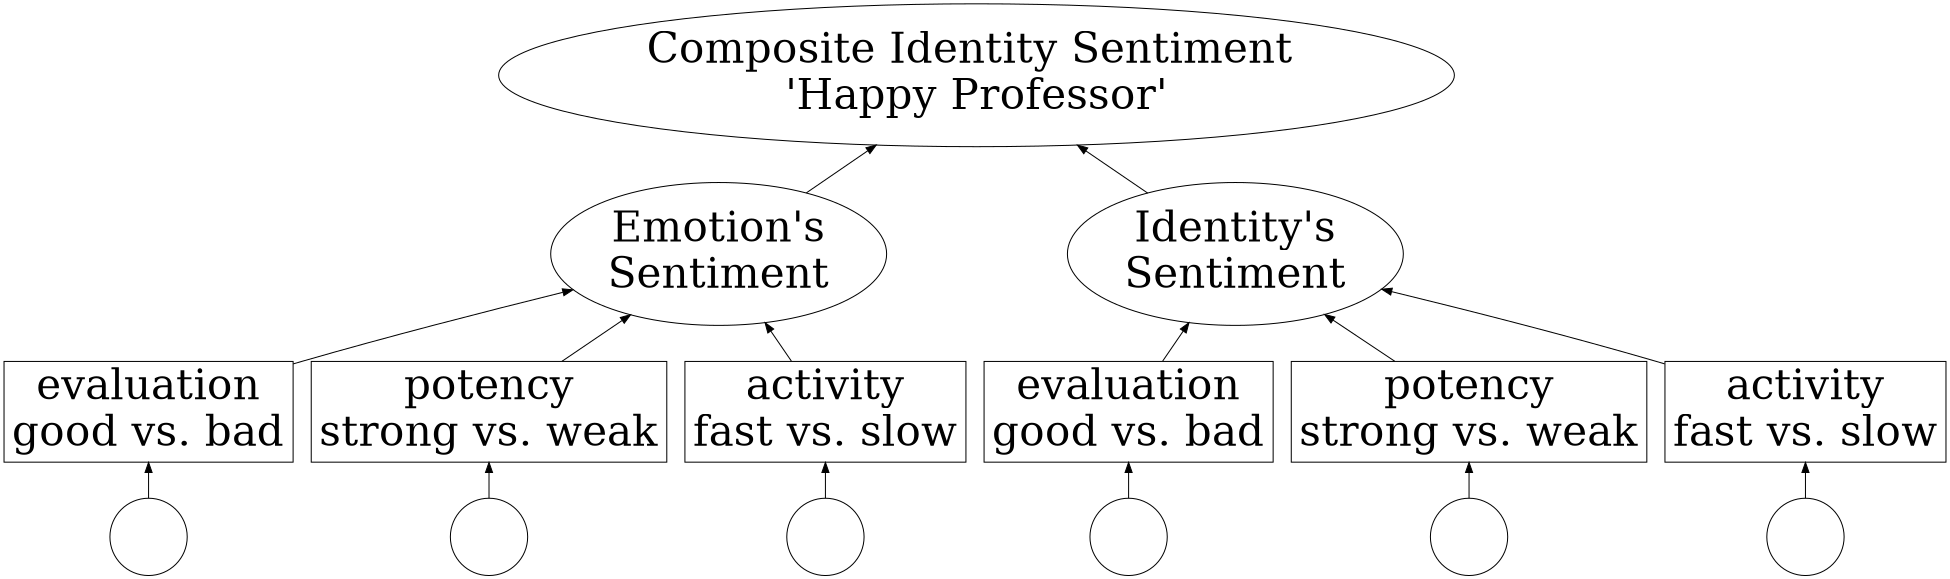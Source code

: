 /*Jonathan H. Morgan*/
/*Emotion Equations (Mofifier Equations)*/
/*3 July 2019*/

digraph ISRE_5 {
    /*Graph Properties*/
    dpi = 350;
    size = "13,17";
    pencolor = black;
    rankdir = BT;

    /*Defining Objects*/

    Composite [label = "Composite Identity Sentiment \n'Happy Professor'"] [shape = ellipse, width=0.5, height=0.5, fontsize=42]; 
    Identity [label = "Identity's\nSentiment"] [shape = ellipse, width=0.5, height=0.5, fontsize=42]; 
    Emotion [label = "Emotion's\nSentiment"] [shape = ellipse, width=0.5, height=0.5, fontsize=42]; 

    Identity_E [label = "evaluation\ngood vs. bad"] [shape = box, width=0.5, height=0.5, fontsize=42]; 
    Identity_P [label = "potency\nstrong vs. weak"] [shape = box, width=0.5, height=0.5, fontsize=42];
    Identity_A [label = "activity\nfast vs. slow"] [shape = box, width=0.5, height=0.5, fontsize=42];

    Emotion_E [label = "evaluation\ngood vs. bad"] [shape = box, width=0.5, height=0.5, fontsize=42]; 
    Emotion_P [label = "potency\nstrong vs. weak"] [shape = box, width=0.5, height=0.5, fontsize=42];
    Emotion_A [label = "activity\nfast vs. slow"] [shape = box, width=0.5, height=0.5, fontsize=42];

    i_evaluation_e [label = " "] [shape = circle, width=0.5, height=0.5, fontsize=42]
    i_potency_e [label = " "] [shape = circle, width=0.5, height=0.5, fontsize=42]
    i_activity_e [label = " "] [shape = circle, width=0.5, height=0.5, fontsize=42]

    e_evaluation_e [label = " "] [shape = circle, width=0.5, height=0.5, fontsize=42]
    e_potency_e [label = " "] [shape = circle, width=0.5, height=0.5, fontsize=42]
    e_activity_e [label = " "] [shape = circle, width=0.5, height=0.5, fontsize=42]

    /*Defining Relations*/
    {rank = same; Emotion, Identity}
    Identity -> Composite;
    Emotion -> Composite;

    {rank = same; Identity_E, Identity_P, Identity_A, Emotion_E, Emotion_P, Emotion_A}
    Identity_E -> Identity;
    Identity_P -> Identity;
    Identity_A -> Identity;
    Emotion_E -> Emotion;
    Emotion_P -> Emotion;
    Emotion_A -> Emotion;

     {rank = same; i_evaluation_e, i_potency_e, i_activity_e, e_evaluation_e, e_potency_e, e_activity_e}
    i_evaluation_e -> Identity_E;
    i_potency_e -> Identity_P;
    i_activity_e -> Identity_A;

    e_evaluation_e -> Emotion_E;
    e_potency_e -> Emotion_P;
    e_activity_e -> Emotion_A;

    /*Switching Left/Right Identity/Emotion Display Order to Match the Label*/
    Emotion -> Identity [minlen=10, style = invis];
}